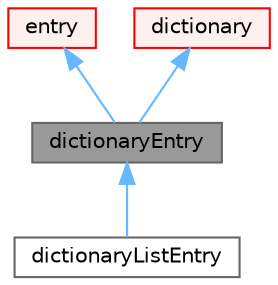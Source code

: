 digraph "dictionaryEntry"
{
 // LATEX_PDF_SIZE
  bgcolor="transparent";
  edge [fontname=Helvetica,fontsize=10,labelfontname=Helvetica,labelfontsize=10];
  node [fontname=Helvetica,fontsize=10,shape=box,height=0.2,width=0.4];
  Node1 [id="Node000001",label="dictionaryEntry",height=0.2,width=0.4,color="gray40", fillcolor="grey60", style="filled", fontcolor="black",tooltip="A keyword and a list of tokens is a 'dictionaryEntry'."];
  Node2 -> Node1 [id="edge1_Node000001_Node000002",dir="back",color="steelblue1",style="solid",tooltip=" "];
  Node2 [id="Node000002",label="entry",height=0.2,width=0.4,color="red", fillcolor="#FFF0F0", style="filled",URL="$classFoam_1_1entry.html",tooltip="A keyword and a list of tokens is an 'entry'."];
  Node4 -> Node1 [id="edge2_Node000001_Node000004",dir="back",color="steelblue1",style="solid",tooltip=" "];
  Node4 [id="Node000004",label="dictionary",height=0.2,width=0.4,color="red", fillcolor="#FFF0F0", style="filled",URL="$classFoam_1_1dictionary.html",tooltip="A list of keyword definitions, which are a keyword followed by a number of values (eg,..."];
  Node1 -> Node8 [id="edge3_Node000001_Node000008",dir="back",color="steelblue1",style="solid",tooltip=" "];
  Node8 [id="Node000008",label="dictionaryListEntry",height=0.2,width=0.4,color="gray40", fillcolor="white", style="filled",URL="$classFoam_1_1dictionaryListEntry.html",tooltip="Read/write List of dictionaries."];
}
